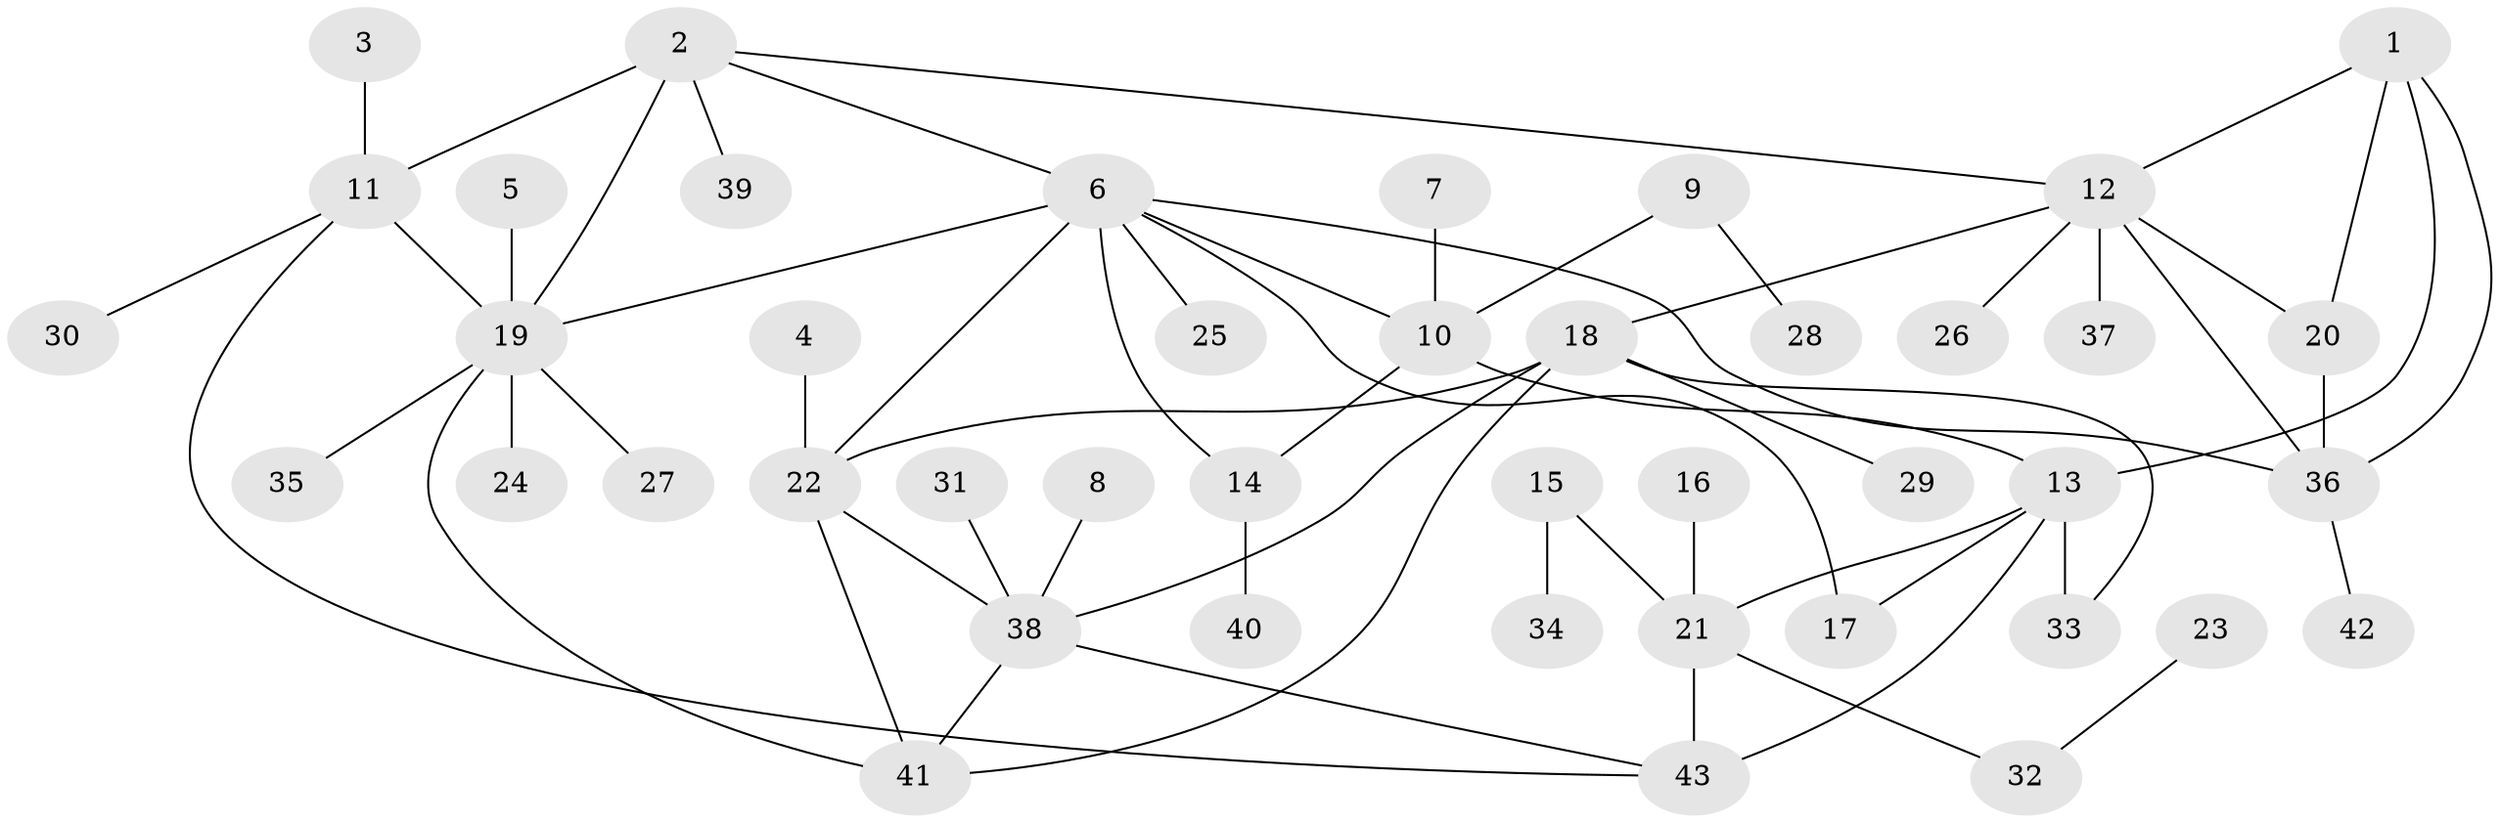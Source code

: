 // original degree distribution, {9: 0.023255813953488372, 7: 0.046511627906976744, 5: 0.03488372093023256, 3: 0.05813953488372093, 4: 0.03488372093023256, 8: 0.046511627906976744, 10: 0.011627906976744186, 6: 0.023255813953488372, 1: 0.5581395348837209, 2: 0.16279069767441862}
// Generated by graph-tools (version 1.1) at 2025/02/03/09/25 03:02:49]
// undirected, 43 vertices, 60 edges
graph export_dot {
graph [start="1"]
  node [color=gray90,style=filled];
  1;
  2;
  3;
  4;
  5;
  6;
  7;
  8;
  9;
  10;
  11;
  12;
  13;
  14;
  15;
  16;
  17;
  18;
  19;
  20;
  21;
  22;
  23;
  24;
  25;
  26;
  27;
  28;
  29;
  30;
  31;
  32;
  33;
  34;
  35;
  36;
  37;
  38;
  39;
  40;
  41;
  42;
  43;
  1 -- 12 [weight=1.0];
  1 -- 13 [weight=1.0];
  1 -- 20 [weight=1.0];
  1 -- 36 [weight=1.0];
  2 -- 6 [weight=1.0];
  2 -- 11 [weight=1.0];
  2 -- 12 [weight=1.0];
  2 -- 19 [weight=2.0];
  2 -- 39 [weight=1.0];
  3 -- 11 [weight=1.0];
  4 -- 22 [weight=1.0];
  5 -- 19 [weight=1.0];
  6 -- 10 [weight=1.0];
  6 -- 14 [weight=2.0];
  6 -- 17 [weight=1.0];
  6 -- 19 [weight=1.0];
  6 -- 22 [weight=1.0];
  6 -- 25 [weight=1.0];
  6 -- 36 [weight=1.0];
  7 -- 10 [weight=1.0];
  8 -- 38 [weight=1.0];
  9 -- 10 [weight=1.0];
  9 -- 28 [weight=1.0];
  10 -- 13 [weight=1.0];
  10 -- 14 [weight=2.0];
  11 -- 19 [weight=2.0];
  11 -- 30 [weight=1.0];
  11 -- 43 [weight=1.0];
  12 -- 18 [weight=1.0];
  12 -- 20 [weight=1.0];
  12 -- 26 [weight=1.0];
  12 -- 36 [weight=1.0];
  12 -- 37 [weight=1.0];
  13 -- 17 [weight=1.0];
  13 -- 21 [weight=1.0];
  13 -- 33 [weight=1.0];
  13 -- 43 [weight=2.0];
  14 -- 40 [weight=1.0];
  15 -- 21 [weight=1.0];
  15 -- 34 [weight=1.0];
  16 -- 21 [weight=1.0];
  18 -- 22 [weight=1.0];
  18 -- 29 [weight=1.0];
  18 -- 33 [weight=1.0];
  18 -- 38 [weight=1.0];
  18 -- 41 [weight=1.0];
  19 -- 24 [weight=1.0];
  19 -- 27 [weight=1.0];
  19 -- 35 [weight=1.0];
  19 -- 41 [weight=1.0];
  20 -- 36 [weight=1.0];
  21 -- 32 [weight=1.0];
  21 -- 43 [weight=2.0];
  22 -- 38 [weight=1.0];
  22 -- 41 [weight=1.0];
  23 -- 32 [weight=1.0];
  31 -- 38 [weight=1.0];
  36 -- 42 [weight=1.0];
  38 -- 41 [weight=1.0];
  38 -- 43 [weight=1.0];
}
